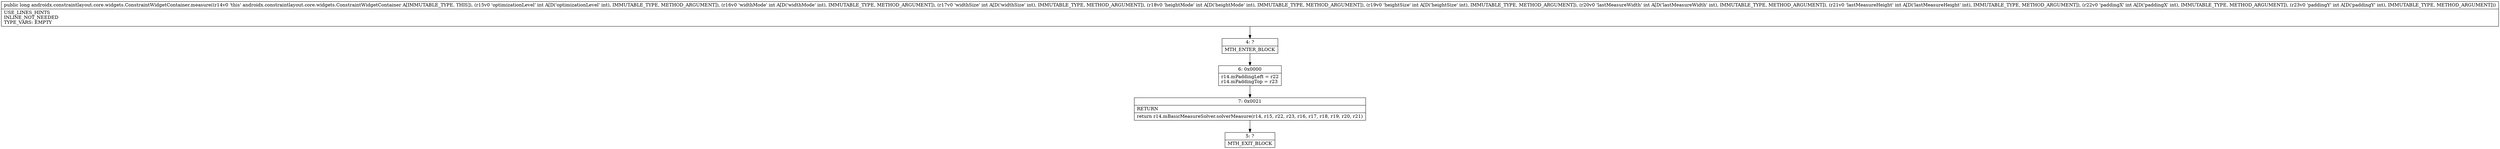 digraph "CFG forandroidx.constraintlayout.core.widgets.ConstraintWidgetContainer.measure(IIIIIIIII)J" {
Node_4 [shape=record,label="{4\:\ ?|MTH_ENTER_BLOCK\l}"];
Node_6 [shape=record,label="{6\:\ 0x0000|r14.mPaddingLeft = r22\lr14.mPaddingTop = r23\l}"];
Node_7 [shape=record,label="{7\:\ 0x0021|RETURN\l|return r14.mBasicMeasureSolver.solverMeasure(r14, r15, r22, r23, r16, r17, r18, r19, r20, r21)\l}"];
Node_5 [shape=record,label="{5\:\ ?|MTH_EXIT_BLOCK\l}"];
MethodNode[shape=record,label="{public long androidx.constraintlayout.core.widgets.ConstraintWidgetContainer.measure((r14v0 'this' androidx.constraintlayout.core.widgets.ConstraintWidgetContainer A[IMMUTABLE_TYPE, THIS]), (r15v0 'optimizationLevel' int A[D('optimizationLevel' int), IMMUTABLE_TYPE, METHOD_ARGUMENT]), (r16v0 'widthMode' int A[D('widthMode' int), IMMUTABLE_TYPE, METHOD_ARGUMENT]), (r17v0 'widthSize' int A[D('widthSize' int), IMMUTABLE_TYPE, METHOD_ARGUMENT]), (r18v0 'heightMode' int A[D('heightMode' int), IMMUTABLE_TYPE, METHOD_ARGUMENT]), (r19v0 'heightSize' int A[D('heightSize' int), IMMUTABLE_TYPE, METHOD_ARGUMENT]), (r20v0 'lastMeasureWidth' int A[D('lastMeasureWidth' int), IMMUTABLE_TYPE, METHOD_ARGUMENT]), (r21v0 'lastMeasureHeight' int A[D('lastMeasureHeight' int), IMMUTABLE_TYPE, METHOD_ARGUMENT]), (r22v0 'paddingX' int A[D('paddingX' int), IMMUTABLE_TYPE, METHOD_ARGUMENT]), (r23v0 'paddingY' int A[D('paddingY' int), IMMUTABLE_TYPE, METHOD_ARGUMENT]))  | USE_LINES_HINTS\lINLINE_NOT_NEEDED\lTYPE_VARS: EMPTY\l}"];
MethodNode -> Node_4;Node_4 -> Node_6;
Node_6 -> Node_7;
Node_7 -> Node_5;
}

